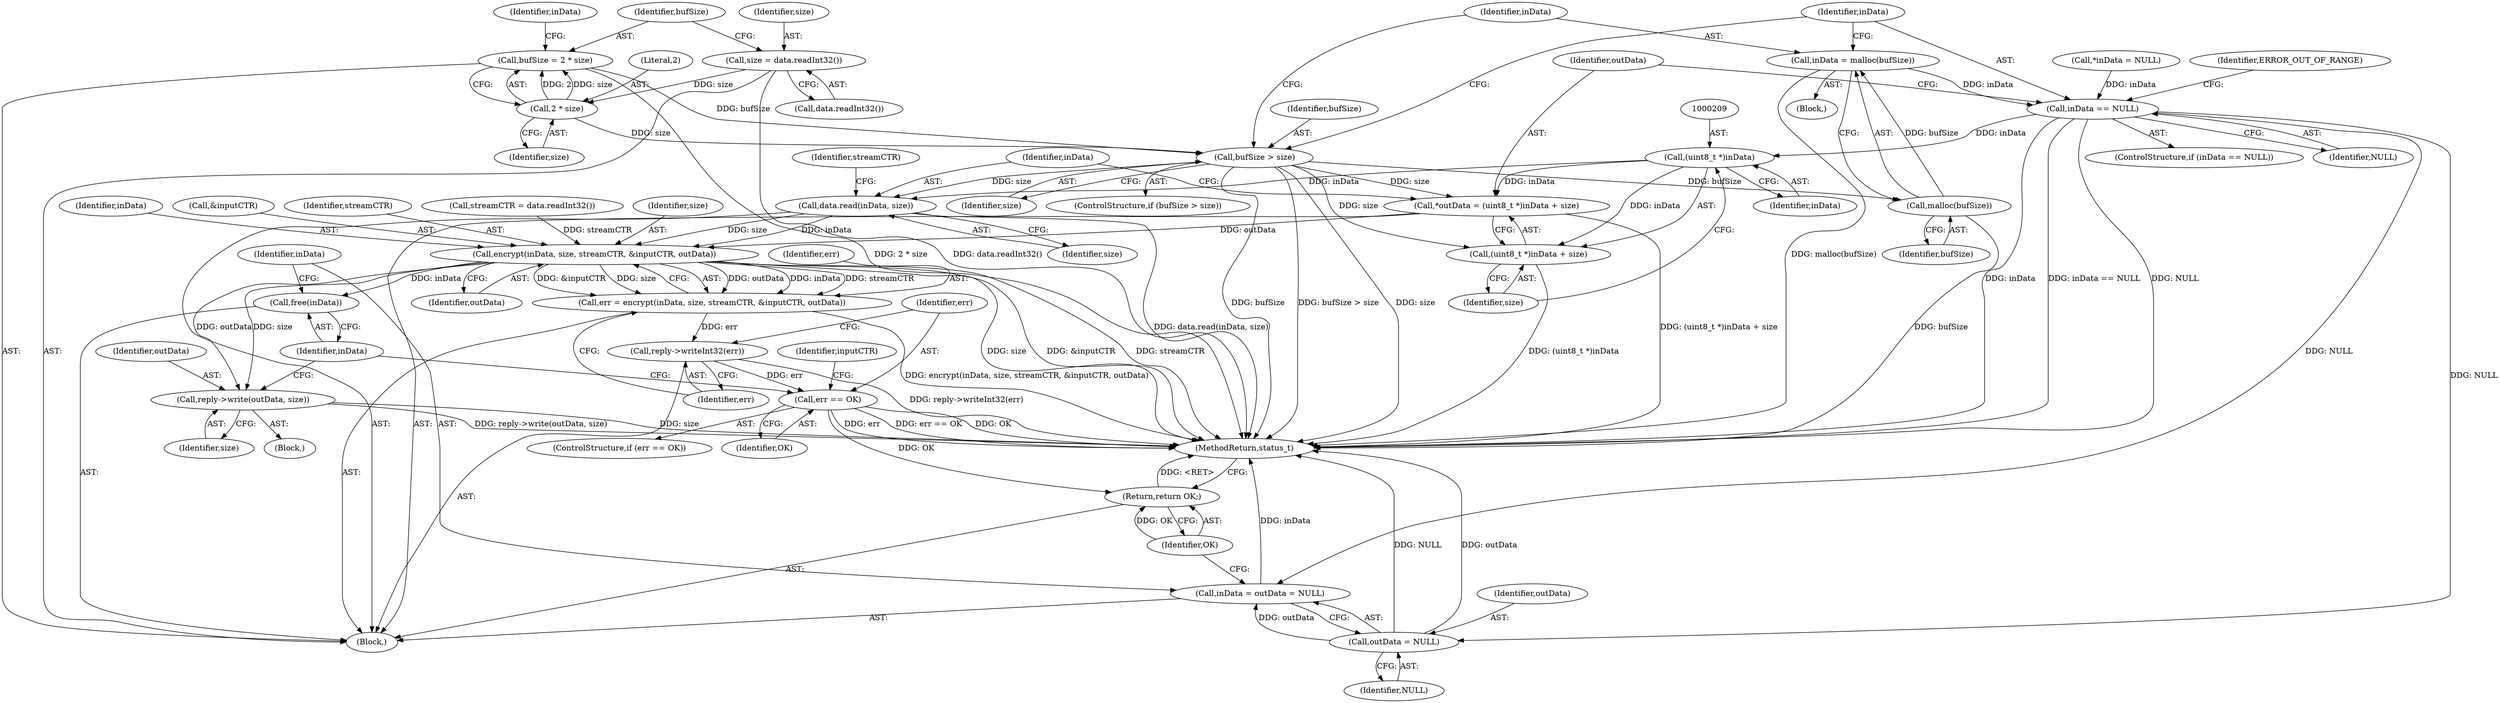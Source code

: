 digraph "0_Android_c82e31a7039a03dca7b37c65b7890ba5c1e18ced@API" {
"1000191" [label="(Call,inData = malloc(bufSize))"];
"1000193" [label="(Call,malloc(bufSize))"];
"1000187" [label="(Call,bufSize > size)"];
"1000177" [label="(Call,bufSize = 2 * size)"];
"1000179" [label="(Call,2 * size)"];
"1000173" [label="(Call,size = data.readInt32())"];
"1000196" [label="(Call,inData == NULL)"];
"1000208" [label="(Call,(uint8_t *)inData)"];
"1000205" [label="(Call,*outData = (uint8_t *)inData + size)"];
"1000223" [label="(Call,encrypt(inData, size, streamCTR, &inputCTR, outData))"];
"1000221" [label="(Call,err = encrypt(inData, size, streamCTR, &inputCTR, outData))"];
"1000230" [label="(Call,reply->writeInt32(err))"];
"1000233" [label="(Call,err == OK)"];
"1000249" [label="(Return,return OK;)"];
"1000239" [label="(Call,reply->write(outData, size))"];
"1000242" [label="(Call,free(inData))"];
"1000207" [label="(Call,(uint8_t *)inData + size)"];
"1000212" [label="(Call,data.read(inData, size))"];
"1000244" [label="(Call,inData = outData = NULL)"];
"1000246" [label="(Call,outData = NULL)"];
"1000180" [label="(Literal,2)"];
"1000241" [label="(Identifier,size)"];
"1000201" [label="(Identifier,ERROR_OUT_OF_RANGE)"];
"1000232" [label="(ControlStructure,if (err == OK))"];
"1000186" [label="(ControlStructure,if (bufSize > size))"];
"1000221" [label="(Call,err = encrypt(inData, size, streamCTR, &inputCTR, outData))"];
"1000184" [label="(Identifier,inData)"];
"1000179" [label="(Call,2 * size)"];
"1000213" [label="(Identifier,inData)"];
"1000217" [label="(Identifier,streamCTR)"];
"1000224" [label="(Identifier,inData)"];
"1000227" [label="(Call,&inputCTR)"];
"1000214" [label="(Identifier,size)"];
"1000226" [label="(Identifier,streamCTR)"];
"1000239" [label="(Call,reply->write(outData, size))"];
"1000216" [label="(Call,streamCTR = data.readInt32())"];
"1000193" [label="(Call,malloc(bufSize))"];
"1000245" [label="(Identifier,inData)"];
"1000174" [label="(Identifier,size)"];
"1000229" [label="(Identifier,outData)"];
"1000178" [label="(Identifier,bufSize)"];
"1000240" [label="(Identifier,outData)"];
"1000246" [label="(Call,outData = NULL)"];
"1000230" [label="(Call,reply->writeInt32(err))"];
"1000243" [label="(Identifier,inData)"];
"1000233" [label="(Call,err == OK)"];
"1000248" [label="(Identifier,NULL)"];
"1000196" [label="(Call,inData == NULL)"];
"1000177" [label="(Call,bufSize = 2 * size)"];
"1000181" [label="(Identifier,size)"];
"1000188" [label="(Identifier,bufSize)"];
"1000212" [label="(Call,data.read(inData, size))"];
"1000191" [label="(Call,inData = malloc(bufSize))"];
"1000189" [label="(Identifier,size)"];
"1000225" [label="(Identifier,size)"];
"1000187" [label="(Call,bufSize > size)"];
"1000234" [label="(Identifier,err)"];
"1000235" [label="(Identifier,OK)"];
"1000195" [label="(ControlStructure,if (inData == NULL))"];
"1000198" [label="(Identifier,NULL)"];
"1000247" [label="(Identifier,outData)"];
"1000231" [label="(Identifier,err)"];
"1000207" [label="(Call,(uint8_t *)inData + size)"];
"1000175" [label="(Call,data.readInt32())"];
"1000194" [label="(Identifier,bufSize)"];
"1000208" [label="(Call,(uint8_t *)inData)"];
"1000192" [label="(Identifier,inData)"];
"1000173" [label="(Call,size = data.readInt32())"];
"1000205" [label="(Call,*outData = (uint8_t *)inData + size)"];
"1000244" [label="(Call,inData = outData = NULL)"];
"1000238" [label="(Identifier,inputCTR)"];
"1000236" [label="(Block,)"];
"1000197" [label="(Identifier,inData)"];
"1000242" [label="(Call,free(inData))"];
"1000222" [label="(Identifier,err)"];
"1000171" [label="(Block,)"];
"1000190" [label="(Block,)"];
"1000183" [label="(Call,*inData = NULL)"];
"1000223" [label="(Call,encrypt(inData, size, streamCTR, &inputCTR, outData))"];
"1000250" [label="(Identifier,OK)"];
"1000249" [label="(Return,return OK;)"];
"1000210" [label="(Identifier,inData)"];
"1000211" [label="(Identifier,size)"];
"1000206" [label="(Identifier,outData)"];
"1000401" [label="(MethodReturn,status_t)"];
"1000191" -> "1000190"  [label="AST: "];
"1000191" -> "1000193"  [label="CFG: "];
"1000192" -> "1000191"  [label="AST: "];
"1000193" -> "1000191"  [label="AST: "];
"1000197" -> "1000191"  [label="CFG: "];
"1000191" -> "1000401"  [label="DDG: malloc(bufSize)"];
"1000193" -> "1000191"  [label="DDG: bufSize"];
"1000191" -> "1000196"  [label="DDG: inData"];
"1000193" -> "1000194"  [label="CFG: "];
"1000194" -> "1000193"  [label="AST: "];
"1000193" -> "1000401"  [label="DDG: bufSize"];
"1000187" -> "1000193"  [label="DDG: bufSize"];
"1000187" -> "1000186"  [label="AST: "];
"1000187" -> "1000189"  [label="CFG: "];
"1000188" -> "1000187"  [label="AST: "];
"1000189" -> "1000187"  [label="AST: "];
"1000192" -> "1000187"  [label="CFG: "];
"1000197" -> "1000187"  [label="CFG: "];
"1000187" -> "1000401"  [label="DDG: bufSize"];
"1000187" -> "1000401"  [label="DDG: bufSize > size"];
"1000187" -> "1000401"  [label="DDG: size"];
"1000177" -> "1000187"  [label="DDG: bufSize"];
"1000179" -> "1000187"  [label="DDG: size"];
"1000187" -> "1000205"  [label="DDG: size"];
"1000187" -> "1000207"  [label="DDG: size"];
"1000187" -> "1000212"  [label="DDG: size"];
"1000177" -> "1000171"  [label="AST: "];
"1000177" -> "1000179"  [label="CFG: "];
"1000178" -> "1000177"  [label="AST: "];
"1000179" -> "1000177"  [label="AST: "];
"1000184" -> "1000177"  [label="CFG: "];
"1000177" -> "1000401"  [label="DDG: 2 * size"];
"1000179" -> "1000177"  [label="DDG: 2"];
"1000179" -> "1000177"  [label="DDG: size"];
"1000179" -> "1000181"  [label="CFG: "];
"1000180" -> "1000179"  [label="AST: "];
"1000181" -> "1000179"  [label="AST: "];
"1000173" -> "1000179"  [label="DDG: size"];
"1000173" -> "1000171"  [label="AST: "];
"1000173" -> "1000175"  [label="CFG: "];
"1000174" -> "1000173"  [label="AST: "];
"1000175" -> "1000173"  [label="AST: "];
"1000178" -> "1000173"  [label="CFG: "];
"1000173" -> "1000401"  [label="DDG: data.readInt32()"];
"1000196" -> "1000195"  [label="AST: "];
"1000196" -> "1000198"  [label="CFG: "];
"1000197" -> "1000196"  [label="AST: "];
"1000198" -> "1000196"  [label="AST: "];
"1000201" -> "1000196"  [label="CFG: "];
"1000206" -> "1000196"  [label="CFG: "];
"1000196" -> "1000401"  [label="DDG: inData"];
"1000196" -> "1000401"  [label="DDG: inData == NULL"];
"1000196" -> "1000401"  [label="DDG: NULL"];
"1000183" -> "1000196"  [label="DDG: inData"];
"1000196" -> "1000208"  [label="DDG: inData"];
"1000196" -> "1000244"  [label="DDG: NULL"];
"1000196" -> "1000246"  [label="DDG: NULL"];
"1000208" -> "1000207"  [label="AST: "];
"1000208" -> "1000210"  [label="CFG: "];
"1000209" -> "1000208"  [label="AST: "];
"1000210" -> "1000208"  [label="AST: "];
"1000211" -> "1000208"  [label="CFG: "];
"1000208" -> "1000205"  [label="DDG: inData"];
"1000208" -> "1000207"  [label="DDG: inData"];
"1000208" -> "1000212"  [label="DDG: inData"];
"1000205" -> "1000171"  [label="AST: "];
"1000205" -> "1000207"  [label="CFG: "];
"1000206" -> "1000205"  [label="AST: "];
"1000207" -> "1000205"  [label="AST: "];
"1000213" -> "1000205"  [label="CFG: "];
"1000205" -> "1000401"  [label="DDG: (uint8_t *)inData + size"];
"1000205" -> "1000223"  [label="DDG: outData"];
"1000223" -> "1000221"  [label="AST: "];
"1000223" -> "1000229"  [label="CFG: "];
"1000224" -> "1000223"  [label="AST: "];
"1000225" -> "1000223"  [label="AST: "];
"1000226" -> "1000223"  [label="AST: "];
"1000227" -> "1000223"  [label="AST: "];
"1000229" -> "1000223"  [label="AST: "];
"1000221" -> "1000223"  [label="CFG: "];
"1000223" -> "1000401"  [label="DDG: size"];
"1000223" -> "1000401"  [label="DDG: &inputCTR"];
"1000223" -> "1000401"  [label="DDG: streamCTR"];
"1000223" -> "1000221"  [label="DDG: outData"];
"1000223" -> "1000221"  [label="DDG: inData"];
"1000223" -> "1000221"  [label="DDG: streamCTR"];
"1000223" -> "1000221"  [label="DDG: &inputCTR"];
"1000223" -> "1000221"  [label="DDG: size"];
"1000212" -> "1000223"  [label="DDG: inData"];
"1000212" -> "1000223"  [label="DDG: size"];
"1000216" -> "1000223"  [label="DDG: streamCTR"];
"1000223" -> "1000239"  [label="DDG: outData"];
"1000223" -> "1000239"  [label="DDG: size"];
"1000223" -> "1000242"  [label="DDG: inData"];
"1000221" -> "1000171"  [label="AST: "];
"1000222" -> "1000221"  [label="AST: "];
"1000231" -> "1000221"  [label="CFG: "];
"1000221" -> "1000401"  [label="DDG: encrypt(inData, size, streamCTR, &inputCTR, outData)"];
"1000221" -> "1000230"  [label="DDG: err"];
"1000230" -> "1000171"  [label="AST: "];
"1000230" -> "1000231"  [label="CFG: "];
"1000231" -> "1000230"  [label="AST: "];
"1000234" -> "1000230"  [label="CFG: "];
"1000230" -> "1000401"  [label="DDG: reply->writeInt32(err)"];
"1000230" -> "1000233"  [label="DDG: err"];
"1000233" -> "1000232"  [label="AST: "];
"1000233" -> "1000235"  [label="CFG: "];
"1000234" -> "1000233"  [label="AST: "];
"1000235" -> "1000233"  [label="AST: "];
"1000238" -> "1000233"  [label="CFG: "];
"1000243" -> "1000233"  [label="CFG: "];
"1000233" -> "1000401"  [label="DDG: err == OK"];
"1000233" -> "1000401"  [label="DDG: OK"];
"1000233" -> "1000401"  [label="DDG: err"];
"1000233" -> "1000249"  [label="DDG: OK"];
"1000249" -> "1000171"  [label="AST: "];
"1000249" -> "1000250"  [label="CFG: "];
"1000250" -> "1000249"  [label="AST: "];
"1000401" -> "1000249"  [label="CFG: "];
"1000249" -> "1000401"  [label="DDG: <RET>"];
"1000250" -> "1000249"  [label="DDG: OK"];
"1000239" -> "1000236"  [label="AST: "];
"1000239" -> "1000241"  [label="CFG: "];
"1000240" -> "1000239"  [label="AST: "];
"1000241" -> "1000239"  [label="AST: "];
"1000243" -> "1000239"  [label="CFG: "];
"1000239" -> "1000401"  [label="DDG: reply->write(outData, size)"];
"1000239" -> "1000401"  [label="DDG: size"];
"1000242" -> "1000171"  [label="AST: "];
"1000242" -> "1000243"  [label="CFG: "];
"1000243" -> "1000242"  [label="AST: "];
"1000245" -> "1000242"  [label="CFG: "];
"1000207" -> "1000211"  [label="CFG: "];
"1000211" -> "1000207"  [label="AST: "];
"1000207" -> "1000401"  [label="DDG: (uint8_t *)inData"];
"1000212" -> "1000171"  [label="AST: "];
"1000212" -> "1000214"  [label="CFG: "];
"1000213" -> "1000212"  [label="AST: "];
"1000214" -> "1000212"  [label="AST: "];
"1000217" -> "1000212"  [label="CFG: "];
"1000212" -> "1000401"  [label="DDG: data.read(inData, size)"];
"1000244" -> "1000171"  [label="AST: "];
"1000244" -> "1000246"  [label="CFG: "];
"1000245" -> "1000244"  [label="AST: "];
"1000246" -> "1000244"  [label="AST: "];
"1000250" -> "1000244"  [label="CFG: "];
"1000244" -> "1000401"  [label="DDG: inData"];
"1000246" -> "1000244"  [label="DDG: outData"];
"1000246" -> "1000248"  [label="CFG: "];
"1000247" -> "1000246"  [label="AST: "];
"1000248" -> "1000246"  [label="AST: "];
"1000246" -> "1000401"  [label="DDG: NULL"];
"1000246" -> "1000401"  [label="DDG: outData"];
}
